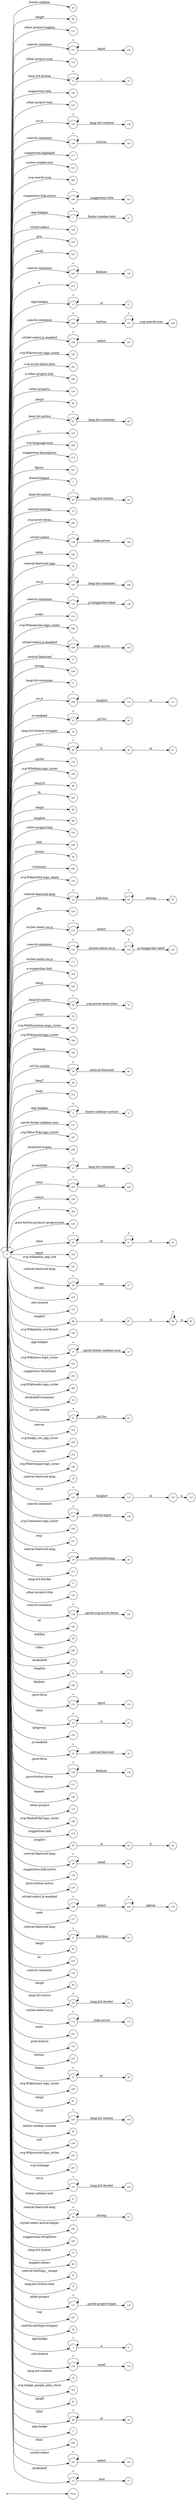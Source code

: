 digraph NFA {
  rankdir=LR;
  node [shape=circle, fontsize=10];
  __start [shape=point, label=""];
  __start -> None;
  39 [label="39"];
  88 [label="88"];
  121 [label="121"];
  151 [label="151"];
  119 [label="119"];
  73 [label="73"];
  183 [label="183"];
  52 [label="52"];
  122 [label="122"];
  107 [label="107"];
  144 [label="144"];
  104 [label="104"];
  177 [label="177"];
  133 [label="133"];
  206 [label="206"];
  180 [label="180"];
  25 [label="25"];
  7 [label="7"];
  158 [label="158"];
  233 [label="233"];
  237 [label="237"];
  149 [label="149"];
  68 [label="68"];
  167 [label="167"];
  31 [label="31"];
  213 [label="213"];
  11 [label="11"];
  152 [label="152"];
  146 [label="146"];
  92 [label="92"];
  106 [label="106"];
  166 [label="166"];
  27 [label="27"];
  15 [label="15"];
  197 [label="197"];
  201 [label="201"];
  209 [label="209"];
  124 [label="124"];
  147 [label="147"];
  84 [label="84"];
  38 [label="38"];
  67 [label="67"];
  222 [label="222"];
  204 [label="204"];
  176 [label="176"];
  221 [label="221"];
  1 [label="1"];
  130 [label="130"];
  65 [label="65"];
  33 [label="33"];
  200 [label="200"];
  12 [label="12"];
  159 [label="159"];
  0 [label="0"];
  64 [label="64"];
  242 [label="242"];
  32 [label="32"];
  105 [label="105"];
  29 [label="29"];
  135 [label="135"];
  162 [label="162"];
  212 [label="212"];
  196 [label="196"];
  132 [label="132"];
  136 [label="136"];
  164 [label="164"];
  150 [label="150"];
  17 [label="17"];
  238 [label="238"];
  77 [label="77"];
  109 [label="109"];
  138 [label="138"];
  10 [label="10"];
  55 [label="55"];
  108 [label="108"];
  76 [label="76"];
  45 [label="45"];
  156 [label="156"];
  170 [label="170"];
  189 [label="189"];
  80 [label="80"];
  245 [label="245"];
  83 [label="83"];
  155 [label="155"];
  4 [label="4"];
  24 [label="24"];
  89 [label="89"];
  142 [label="142"];
  56 [label="56"];
  120 [label="120"];
  229 [label="229"];
  36 [label="36"];
  240 [label="240"];
  60 [label="60"];
  191 [label="191"];
  23 [label="23"];
  6 [label="6"];
  219 [label="219"];
  47 [label="47"];
  174 [label="174"];
  141 [label="141"];
  171 [label="171"];
  210 [label="210"];
  102 [label="102"];
  169 [label="169"];
  235 [label="235"];
  69 [label="69"];
  79 [label="79"];
  190 [label="190"];
  194 [label="194"];
  244 [label="244"];
  59 [label="59"];
  86 [label="86"];
  214 [label="214"];
  5 [label="5"];
  157 [label="157"];
  187 [label="187"];
  100 [label="100"];
  57 [label="57"];
  225 [label="225"];
  236 [label="236"];
  208 [label="208"];
  128 [label="128"];
  95 [label="95"];
  50 [label="50"];
  148 [label="148"];
  228 [label="228"];
  207 [label="207"];
  49 [label="49"];
  26 [label="26"];
  218 [label="218"];
  153 [label="153"];
  96 [label="96"];
  193 [label="193"];
  9 [label="9"];
  192 [label="192"];
  165 [label="165"];
  94 [label="94"];
  182 [label="182"];
  188 [label="188"];
  175 [label="175"];
  16 [label="16"];
  61 [label="61"];
  20 [label="20"];
  216 [label="216"];
  203 [label="203"];
  234 [label="234"];
  198 [label="198"];
  51 [label="51"];
  18 [label="18"];
  112 [label="112"];
  137 [label="137"];
  143 [label="143"];
  185 [label="185"];
  227 [label="227"];
  19 [label="19"];
  8 [label="8"];
  211 [label="211"];
  71 [label="71"];
  123 [label="123"];
  139 [label="139"];
  243 [label="243"];
  181 [label="181"];
  42 [label="42"];
  246 [label="246"];
  115 [label="115"];
  13 [label="13"];
  91 [label="91"];
  110 [label="110"];
  220 [label="220"];
  131 [label="131"];
  43 [label="43"];
  232 [label="232"];
  53 [label="53"];
  129 [label="129"];
  127 [label="127"];
  145 [label="145"];
  230 [label="230"];
  116 [label="116"];
  186 [label="186"];
  178 [label="178"];
  226 [label="226"];
  93 [label="93"];
  28 [label="28"];
  179 [label="179"];
  126 [label="126"];
  140 [label="140"];
  173 [label="173"];
  168 [label="168"];
  46 [label="46"];
  217 [label="217"];
  97 [label="97"];
  21 [label="21"];
  82 [label="82"];
  223 [label="223"];
  134 [label="134"];
  85 [label="85"];
  63 [label="63"];
  70 [label="70"];
  172 [label="172"];
  231 [label="231"];
  125 [label="125"];
  215 [label="215"];
  37 [label="37"];
  54 [label="54"];
  113 [label="113"];
  114 [label="114"];
  199 [label="199"];
  66 [label="66"];
  81 [label="81"];
  103 [label="103"];
  74 [label="74"];
  58 [label="58"];
  111 [label="111"];
  40 [label="40"];
  239 [label="239"];
  195 [label="195"];
  22 [label="22"];
  205 [label="205"];
  101 [label="101"];
  41 [label="41"];
  30 [label="30"];
  44 [label="44"];
  163 [label="163"];
  62 [label="62"];
  184 [label="184"];
  72 [label="72"];
  90 [label="90"];
  35 [label="35"];
  75 [label="75"];
  98 [label="98"];
  117 [label="117"];
  241 [label="241"];
  34 [label="34"];
  3 [label="3"];
  154 [label="154"];
  99 [label="99"];
  78 [label="78"];
  202 [label="202"];
  87 [label="87"];
  118 [label="118"];
  48 [label="48"];
  2 [label="2"];
  224 [label="224"];
  160 [label="160"];
  161 [label="161"];
  14 [label="14"];
  { node [shape=doublecircle]; 1 2 4 6 8 10 12 13 15 16 17 18 20 22 25 27 29 31 32 33 34 35 36 38 39 40 41 42 44 47 49 52 54 56 58 60 62 64 66 68 70 71 72 74 75 76 77 78 79 80 81 82 83 84 85 86 87 88 89 90 92 95 99 100 102 104 106 108 111 115 116 118 119 120 121 122 123 124 125 126 127 128 130 132 133 134 136 138 140 143 145 148 150 152 153 155 156 157 158 160 162 163 165 167 170 171 173 175 176 177 178 179 181 182 183 184 185 186 187 188 189 190 191 192 193 194 195 196 197 198 199 200 201 202 203 204 205 206 207 208 209 210 211 212 213 214 215 216 217 218 219 220 221 222 223 224 226 227 228 229 230 231 232 233 234 235 236 237 238 239 240 241 242 243 244 245 246 }
  0 -> 0 [label="*"];
  0 -> 1 [label="#searchInput"];
  0 -> 2 [label=".app-badge"];
  0 -> 3 [label=".app-badge"];
  3 -> 3 [label="*"];
  3 -> 4 [label="a"];
  0 -> 5 [label=".app-badges"];
  5 -> 5 [label="*"];
  5 -> 6 [label=".footer-sidebar-content"];
  0 -> 7 [label=".app-badges"];
  7 -> 7 [label="*"];
  7 -> 8 [label=".footer-sidebar-text"];
  0 -> 9 [label=".app-badges"];
  9 -> 9 [label="*"];
  9 -> 10 [label=".sprite.footer-sidebar-icon"];
  0 -> 11 [label=".app-badges"];
  11 -> 11 [label="*"];
  11 -> 12 [label="ul"];
  0 -> 13 [label=".bookshelf"];
  0 -> 14 [label=".bookshelf"];
  14 -> 14 [label="*"];
  14 -> 15 [label=".text"];
  0 -> 16 [label=".bookshelf-container"];
  0 -> 17 [label=".central-featured"];
  0 -> 18 [label=".central-featured-lang"];
  0 -> 19 [label=".central-featured-lang"];
  19 -> 19 [label="*"];
  19 -> 20 [label=".emNonItalicLang"];
  0 -> 21 [label=".central-featured-lang"];
  21 -> 21 [label="*"];
  21 -> 22 [label=".link-box"];
  0 -> 23 [label=".central-featured-lang"];
  23 -> 23 [label="*"];
  23 -> 24 [label=".link-box"];
  24 -> 24 [label="*"];
  24 -> 25 [label="strong"];
  0 -> 26 [label=".central-featured-lang"];
  26 -> 26 [label="*"];
  26 -> 27 [label="em"];
  0 -> 28 [label=".central-featured-lang"];
  28 -> 28 [label="*"];
  28 -> 29 [label="small"];
  0 -> 30 [label=".central-featured-lang"];
  30 -> 30 [label="*"];
  30 -> 31 [label="strong"];
  0 -> 32 [label=".central-featured-logo"];
  0 -> 33 [label=".central-textlogo"];
  0 -> 34 [label=".central-textlogo-wrapper"];
  0 -> 35 [label=".central-textlogo__image"];
  0 -> 36 [label=".footer"];
  0 -> 37 [label=".footer"];
  37 -> 37 [label="*"];
  37 -> 38 [label="hr"];
  0 -> 39 [label=".footer-sidebar"];
  0 -> 40 [label=".footer-sidebar-content"];
  0 -> 41 [label=".footer-sidebar-text"];
  0 -> 42 [label=".hidden"];
  0 -> 43 [label=".hlist"];
  43 -> 43 [label="*"];
  43 -> 44 [label="li"];
  0 -> 45 [label=".hlist"];
  45 -> 45 [label="*"];
  45 -> 46 [label="li"];
  46 -> 47 [label="ul"];
  0 -> 48 [label=".hlist"];
  48 -> 48 [label="*"];
  48 -> 49 [label="ul"];
  0 -> 50 [label=".hlist"];
  50 -> 50 [label="*"];
  50 -> 51 [label="ul"];
  51 -> 51 [label="*"];
  51 -> 52 [label="ul"];
  0 -> 53 [label=".js-enabled"];
  53 -> 53 [label="*"];
  53 -> 54 [label=".central-featured"];
  0 -> 55 [label=".js-enabled"];
  55 -> 55 [label="*"];
  55 -> 56 [label=".jsl10n"];
  0 -> 57 [label=".js-enabled"];
  57 -> 57 [label="*"];
  57 -> 58 [label=".lang-list-container"];
  0 -> 59 [label=".jsl10n-visible"];
  59 -> 59 [label="*"];
  59 -> 60 [label=".central-featured"];
  0 -> 61 [label=".jsl10n-visible"];
  61 -> 61 [label="*"];
  61 -> 62 [label=".jsl10n"];
  0 -> 63 [label=".lang-list-active"];
  63 -> 63 [label="*"];
  63 -> 64 [label=".lang-list-border"];
  0 -> 65 [label=".lang-list-active"];
  65 -> 65 [label="*"];
  65 -> 66 [label=".lang-list-button"];
  0 -> 67 [label=".lang-list-active"];
  67 -> 67 [label="*"];
  67 -> 68 [label=".lang-list-container"];
  0 -> 69 [label=".lang-list-active"];
  69 -> 69 [label="*"];
  69 -> 70 [label=".svg-arrow-down-blue"];
  0 -> 71 [label=".lang-list-border"];
  0 -> 72 [label=".lang-list-button"];
  0 -> 73 [label=".lang-list-button"];
  73 -> 73 [label="*"];
  73 -> 74 [label="i"];
  0 -> 75 [label=".lang-list-button-text"];
  0 -> 76 [label=".lang-list-button-wrapper"];
  0 -> 77 [label=".lang-list-container"];
  0 -> 78 [label=".lang-list-content"];
  0 -> 79 [label=".lang1"];
  0 -> 80 [label=".lang10"];
  0 -> 81 [label=".lang2"];
  0 -> 82 [label=".lang3"];
  0 -> 83 [label=".lang4"];
  0 -> 84 [label=".lang5"];
  0 -> 85 [label=".lang6"];
  0 -> 86 [label=".lang7"];
  0 -> 87 [label=".lang8"];
  0 -> 88 [label=".lang9"];
  0 -> 89 [label=".langlist"];
  0 -> 90 [label=".langlist-others"];
  0 -> 91 [label=".langlist"];
  91 -> 92 [label="ul"];
  0 -> 93 [label=".langlist"];
  93 -> 94 [label="ul"];
  94 -> 95 [label="li"];
  0 -> 96 [label=".langlist"];
  96 -> 97 [label="ul"];
  97 -> 98 [label="li"];
  98 -> 98 [label="*"];
  98 -> 99 [label="a"];
  0 -> 100 [label=".localized-slogan"];
  0 -> 101 [label=".no-js"];
  101 -> 101 [label="*"];
  101 -> 102 [label=".lang-list-border"];
  0 -> 103 [label=".no-js"];
  103 -> 103 [label="*"];
  103 -> 104 [label=".lang-list-button"];
  0 -> 105 [label=".no-js"];
  105 -> 105 [label="*"];
  105 -> 106 [label=".lang-list-container"];
  0 -> 107 [label=".no-js"];
  107 -> 107 [label="*"];
  107 -> 108 [label=".lang-list-content"];
  0 -> 109 [label=".no-js"];
  109 -> 109 [label="*"];
  109 -> 110 [label=".langlist"];
  110 -> 111 [label="ul"];
  0 -> 112 [label=".no-js"];
  112 -> 112 [label="*"];
  112 -> 113 [label=".langlist"];
  113 -> 114 [label="ul"];
  114 -> 115 [label="li"];
  0 -> 116 [label=".other-project"];
  0 -> 117 [label=".other-project"];
  117 -> 117 [label="*"];
  117 -> 118 [label=".sprite-project-logos"];
  0 -> 119 [label=".other-project-icon"];
  0 -> 120 [label=".other-project-link"];
  0 -> 121 [label=".other-project-tagline"];
  0 -> 122 [label=".other-project-text"];
  0 -> 123 [label=".other-project-title"];
  0 -> 124 [label=".other-projects"];
  0 -> 125 [label=".pure-button"];
  0 -> 126 [label=".pure-button-active"];
  0 -> 127 [label=".pure-button-hover"];
  0 -> 128 [label=".pure-button-primary-progressive"];
  0 -> 129 [label=".pure-form"];
  129 -> 129 [label="*"];
  129 -> 130 [label="fieldset"];
  0 -> 131 [label=".pure-form"];
  131 -> 131 [label="*"];
  131 -> 132 [label="input"];
  0 -> 133 [label=".screen-reader-text"];
  0 -> 134 [label=".search-container"];
  0 -> 135 [label=".search-container"];
  135 -> 135 [label="*"];
  135 -> 136 [label=".js-langpicker-label"];
  0 -> 137 [label=".search-container"];
  137 -> 137 [label="*"];
  137 -> 138 [label=".search-input"];
  0 -> 139 [label=".search-container"];
  139 -> 139 [label="*"];
  139 -> 140 [label=".sprite.svg-arrow-down"];
  0 -> 141 [label=".search-container"];
  141 -> 141 [label="*"];
  141 -> 142 [label=".styled-select.no-js"];
  142 -> 142 [label="*"];
  142 -> 143 [label=".js-langpicker-label"];
  0 -> 144 [label=".search-container"];
  144 -> 144 [label="*"];
  144 -> 145 [label="button"];
  0 -> 146 [label=".search-container"];
  146 -> 146 [label="*"];
  146 -> 147 [label="button"];
  147 -> 147 [label="*"];
  147 -> 148 [label=".svg-search-icon"];
  0 -> 149 [label=".search-container"];
  149 -> 149 [label="*"];
  149 -> 150 [label="fieldset"];
  0 -> 151 [label=".search-container"];
  151 -> 151 [label="*"];
  151 -> 152 [label="input"];
  0 -> 153 [label=".site-license"];
  0 -> 154 [label=".site-license"];
  154 -> 154 [label="*"];
  154 -> 155 [label="small"];
  0 -> 156 [label=".sprite"];
  0 -> 157 [label=".sprite.footer-sidebar-icon"];
  0 -> 158 [label=".styled-select"];
  0 -> 159 [label=".styled-select"];
  159 -> 159 [label="*"];
  159 -> 160 [label=".hide-arrow"];
  0 -> 161 [label=".styled-select"];
  161 -> 161 [label="*"];
  161 -> 162 [label="select"];
  0 -> 163 [label=".styled-select-active-helper"];
  0 -> 164 [label=".styled-select.js-enabled"];
  164 -> 164 [label="*"];
  164 -> 165 [label=".hide-arrow"];
  0 -> 166 [label=".styled-select.js-enabled"];
  166 -> 166 [label="*"];
  166 -> 167 [label="select"];
  0 -> 168 [label=".styled-select.js-enabled"];
  168 -> 168 [label="*"];
  168 -> 169 [label="select"];
  169 -> 169 [label="*"];
  169 -> 170 [label="option"];
  0 -> 171 [label=".styled-select.no-js"];
  0 -> 172 [label=".styled-select.no-js"];
  172 -> 172 [label="*"];
  172 -> 173 [label=".hide-arrow"];
  0 -> 174 [label=".styled-select.no-js"];
  174 -> 174 [label="*"];
  174 -> 175 [label="select"];
  0 -> 176 [label=".suggestion-description"];
  0 -> 177 [label=".suggestion-highlight"];
  0 -> 178 [label=".suggestion-link"];
  0 -> 179 [label=".suggestion-link.active"];
  0 -> 180 [label=".suggestion-link.active"];
  180 -> 180 [label="*"];
  180 -> 181 [label=".suggestion-title"];
  0 -> 182 [label=".suggestion-thumbnail"];
  0 -> 183 [label=".suggestion-title"];
  0 -> 184 [label=".suggestions-dropdown"];
  0 -> 185 [label=".svg-Commons-logo_sister"];
  0 -> 186 [label=".svg-MediaWiki-logo_sister"];
  0 -> 187 [label=".svg-Meta-Wiki-logo_sister"];
  0 -> 188 [label=".svg-Wikibooks-logo_sister"];
  0 -> 189 [label=".svg-Wikidata-logo_sister"];
  0 -> 190 [label=".svg-Wikifunctions-logo_sister"];
  0 -> 191 [label=".svg-Wikimedia-logo_black"];
  0 -> 192 [label=".svg-Wikinews-logo_sister"];
  0 -> 193 [label=".svg-Wikipedia_wordmark"];
  0 -> 194 [label=".svg-Wikiquote-logo_sister"];
  0 -> 195 [label=".svg-Wikisource-logo_sister"];
  0 -> 196 [label=".svg-Wikispecies-logo_sister"];
  0 -> 197 [label=".svg-Wikiversity-logo_sister"];
  0 -> 198 [label=".svg-Wikivoyage-logo_sister"];
  0 -> 199 [label=".svg-Wiktionary-logo_sister"];
  0 -> 200 [label=".svg-arrow-down"];
  0 -> 201 [label=".svg-arrow-down-blue"];
  0 -> 202 [label=".svg-badge_google_play_store"];
  0 -> 203 [label=".svg-badge_ios_app_store"];
  0 -> 204 [label=".svg-language-icon"];
  0 -> 205 [label=".svg-noimage"];
  0 -> 206 [label=".svg-search-icon"];
  0 -> 207 [label=".svg-wikipedia_app_tile"];
  0 -> 208 [label="a"];
  0 -> 209 [label="a.other-project-link"];
  0 -> 210 [label="a.suggestion-link"];
  0 -> 211 [label="abbr"];
  0 -> 212 [label="audio"];
  0 -> 213 [label="b"];
  0 -> 214 [label="body"];
  0 -> 215 [label="button"];
  0 -> 216 [label="canvas"];
  0 -> 217 [label="code"];
  0 -> 218 [label="details"];
  0 -> 219 [label="dfn"];
  0 -> 220 [label="fieldset"];
  0 -> 221 [label="figure"];
  0 -> 222 [label="h1"];
  0 -> 223 [label="hr"];
  0 -> 224 [label="html"];
  0 -> 225 [label="html"];
  225 -> 225 [label="*"];
  225 -> 226 [label="input"];
  0 -> 227 [label="img"];
  0 -> 228 [label="input"];
  0 -> 229 [label="kbd"];
  0 -> 230 [label="legend"];
  0 -> 231 [label="main"];
  0 -> 232 [label="optgroup"];
  0 -> 233 [label="pre"];
  0 -> 234 [label="progress"];
  0 -> 235 [label="samp"];
  0 -> 236 [label="select"];
  0 -> 237 [label="small"];
  0 -> 238 [label="strong"];
  0 -> 239 [label="sub"];
  0 -> 240 [label="summary"];
  0 -> 241 [label="sup"];
  0 -> 242 [label="table"];
  0 -> 243 [label="td"];
  0 -> 244 [label="textarea"];
  0 -> 245 [label="th"];
  0 -> 246 [label="video"];
}
